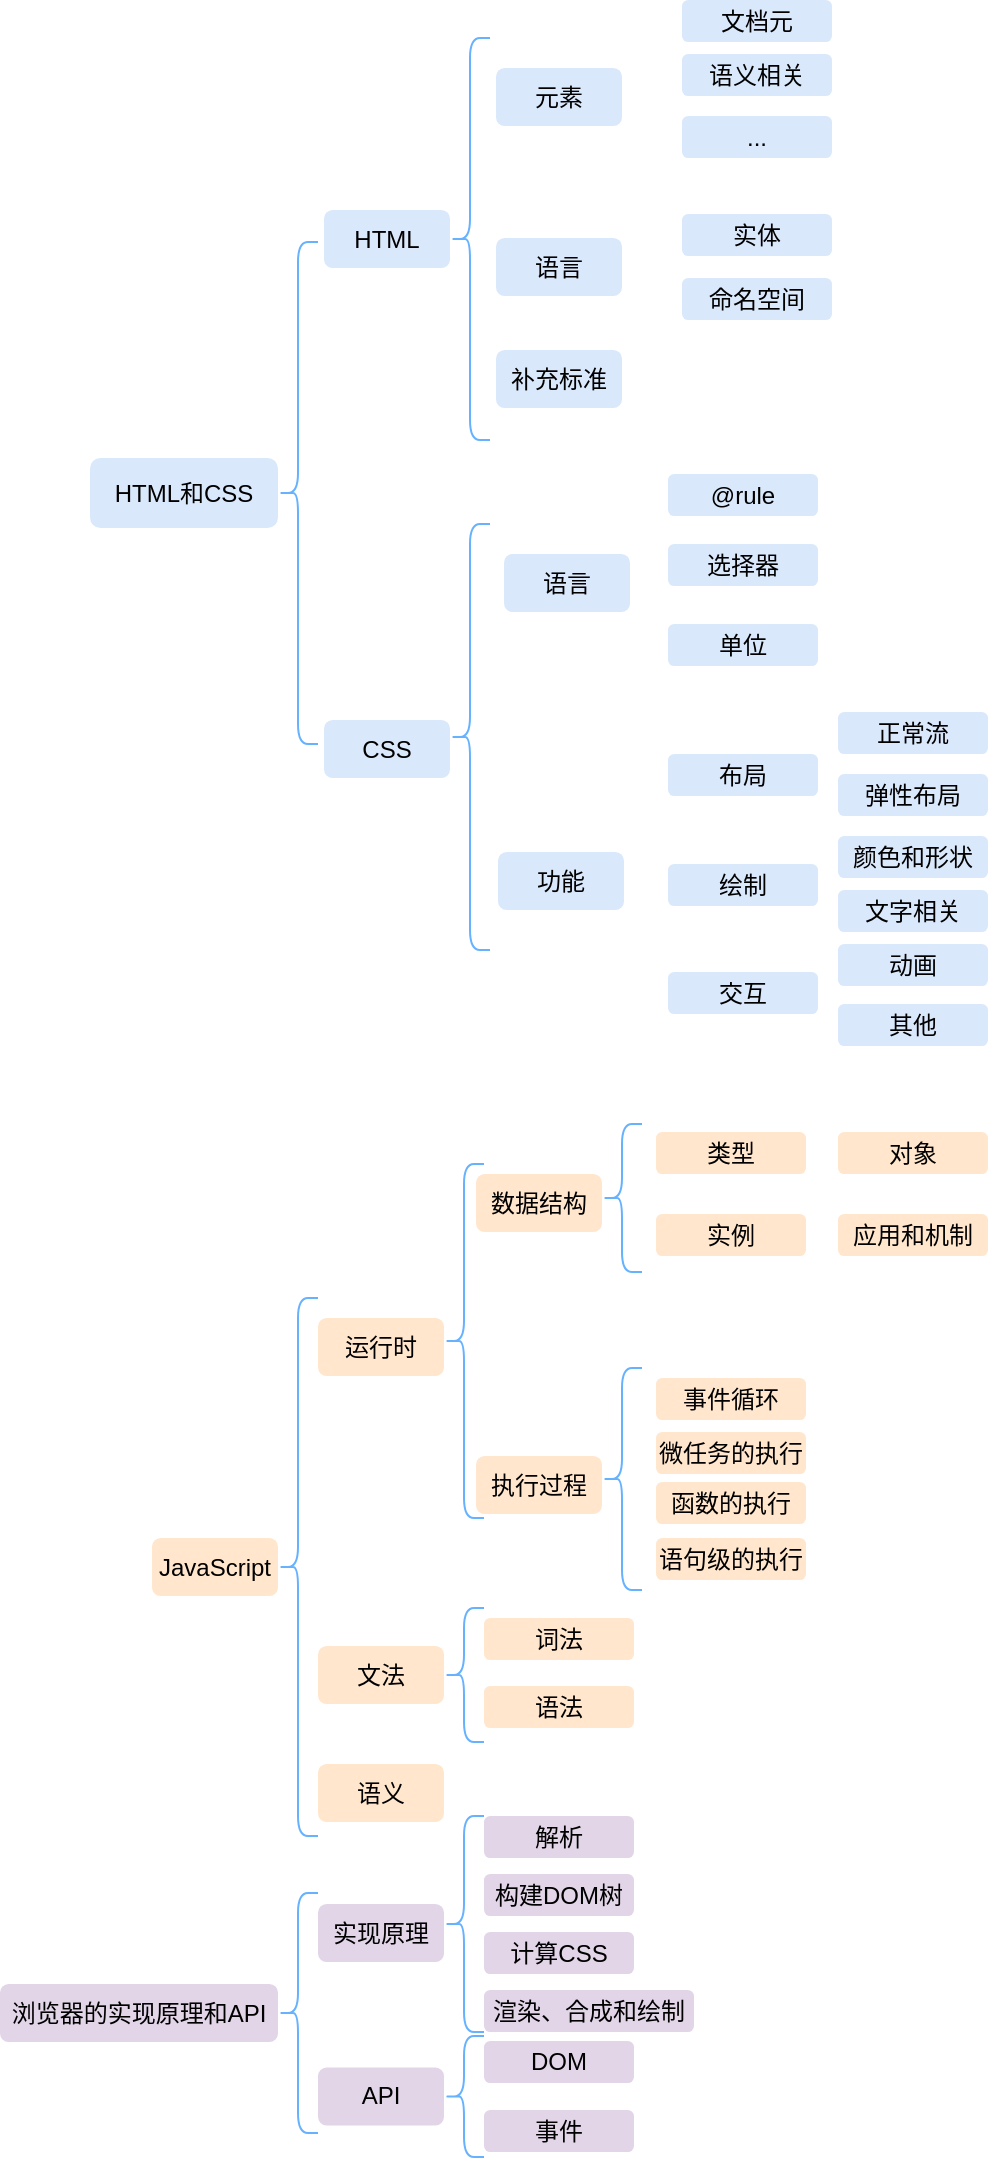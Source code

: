 <mxfile version="18.0.6" type="github">
  <diagram id="xyc1IyeFzHMTDm4qkxz8" name="第 1 页">
    <mxGraphModel dx="1892" dy="1022" grid="0" gridSize="10" guides="1" tooltips="1" connect="1" arrows="1" fold="1" page="1" pageScale="1" pageWidth="827" pageHeight="1169" math="0" shadow="0">
      <root>
        <mxCell id="0" />
        <mxCell id="1" parent="0" />
        <mxCell id="GzDrLVU5yUvBmtlQHxPb-41" value="HTML和CSS" style="rounded=1;whiteSpace=wrap;html=1;strokeWidth=2;fillWeight=4;hachureGap=8;hachureAngle=45;fillColor=#dae8fc;sketch=0;strokeColor=none;" vertex="1" parent="1">
          <mxGeometry x="51" y="265" width="94" height="35" as="geometry" />
        </mxCell>
        <mxCell id="GzDrLVU5yUvBmtlQHxPb-42" value="" style="shape=curlyBracket;whiteSpace=wrap;html=1;rounded=1;sketch=0;strokeColor=#66B2FF;" vertex="1" parent="1">
          <mxGeometry x="145" y="157" width="20" height="251" as="geometry" />
        </mxCell>
        <mxCell id="GzDrLVU5yUvBmtlQHxPb-43" value="HTML" style="rounded=1;whiteSpace=wrap;html=1;strokeWidth=2;fillWeight=4;hachureGap=8;hachureAngle=45;fillColor=#dae8fc;sketch=0;strokeColor=none;" vertex="1" parent="1">
          <mxGeometry x="168" y="141" width="63" height="29" as="geometry" />
        </mxCell>
        <mxCell id="GzDrLVU5yUvBmtlQHxPb-44" value="CSS" style="rounded=1;whiteSpace=wrap;html=1;strokeWidth=2;fillWeight=4;hachureGap=8;hachureAngle=45;fillColor=#dae8fc;sketch=0;strokeColor=none;" vertex="1" parent="1">
          <mxGeometry x="168" y="396" width="63" height="29" as="geometry" />
        </mxCell>
        <mxCell id="GzDrLVU5yUvBmtlQHxPb-45" value="元素" style="rounded=1;whiteSpace=wrap;html=1;strokeWidth=2;fillWeight=4;hachureGap=8;hachureAngle=45;fillColor=#dae8fc;sketch=0;strokeColor=none;" vertex="1" parent="1">
          <mxGeometry x="254" y="70" width="63" height="29" as="geometry" />
        </mxCell>
        <mxCell id="GzDrLVU5yUvBmtlQHxPb-46" value="语言" style="rounded=1;whiteSpace=wrap;html=1;strokeWidth=2;fillWeight=4;hachureGap=8;hachureAngle=45;fillColor=#dae8fc;sketch=0;strokeColor=none;" vertex="1" parent="1">
          <mxGeometry x="254" y="155" width="63" height="29" as="geometry" />
        </mxCell>
        <mxCell id="GzDrLVU5yUvBmtlQHxPb-47" value="补充标准" style="rounded=1;whiteSpace=wrap;html=1;strokeWidth=2;fillWeight=4;hachureGap=8;hachureAngle=45;fillColor=#dae8fc;sketch=0;strokeColor=none;" vertex="1" parent="1">
          <mxGeometry x="254" y="211" width="63" height="29" as="geometry" />
        </mxCell>
        <mxCell id="GzDrLVU5yUvBmtlQHxPb-48" value="文档元" style="rounded=1;whiteSpace=wrap;html=1;strokeWidth=2;fillWeight=4;hachureGap=8;hachureAngle=45;fillColor=#dae8fc;sketch=0;strokeColor=none;" vertex="1" parent="1">
          <mxGeometry x="347" y="36" width="75" height="21" as="geometry" />
        </mxCell>
        <mxCell id="GzDrLVU5yUvBmtlQHxPb-49" value="语义相关" style="rounded=1;whiteSpace=wrap;html=1;strokeWidth=2;fillWeight=4;hachureGap=8;hachureAngle=45;fillColor=#dae8fc;sketch=0;strokeColor=none;" vertex="1" parent="1">
          <mxGeometry x="347" y="63" width="75" height="21" as="geometry" />
        </mxCell>
        <mxCell id="GzDrLVU5yUvBmtlQHxPb-50" value="实体" style="rounded=1;whiteSpace=wrap;html=1;strokeWidth=2;fillWeight=4;hachureGap=8;hachureAngle=45;fillColor=#dae8fc;sketch=0;strokeColor=none;" vertex="1" parent="1">
          <mxGeometry x="347" y="143" width="75" height="21" as="geometry" />
        </mxCell>
        <mxCell id="GzDrLVU5yUvBmtlQHxPb-54" value="..." style="rounded=1;whiteSpace=wrap;html=1;strokeWidth=2;fillWeight=4;hachureGap=8;hachureAngle=45;fillColor=#dae8fc;sketch=0;strokeColor=none;" vertex="1" parent="1">
          <mxGeometry x="347" y="94" width="75" height="21" as="geometry" />
        </mxCell>
        <mxCell id="GzDrLVU5yUvBmtlQHxPb-56" value="命名空间" style="rounded=1;whiteSpace=wrap;html=1;strokeWidth=2;fillWeight=4;hachureGap=8;hachureAngle=45;fillColor=#dae8fc;sketch=0;strokeColor=none;" vertex="1" parent="1">
          <mxGeometry x="347" y="175" width="75" height="21" as="geometry" />
        </mxCell>
        <mxCell id="GzDrLVU5yUvBmtlQHxPb-61" value="" style="shape=curlyBracket;whiteSpace=wrap;html=1;rounded=1;sketch=0;strokeColor=#66B2FF;" vertex="1" parent="1">
          <mxGeometry x="231" y="55" width="20" height="201" as="geometry" />
        </mxCell>
        <mxCell id="GzDrLVU5yUvBmtlQHxPb-62" value="语言" style="rounded=1;whiteSpace=wrap;html=1;strokeWidth=2;fillWeight=4;hachureGap=8;hachureAngle=45;fillColor=#dae8fc;sketch=0;strokeColor=none;" vertex="1" parent="1">
          <mxGeometry x="258" y="313" width="63" height="29" as="geometry" />
        </mxCell>
        <mxCell id="GzDrLVU5yUvBmtlQHxPb-63" value="功能" style="rounded=1;whiteSpace=wrap;html=1;strokeWidth=2;fillWeight=4;hachureGap=8;hachureAngle=45;fillColor=#dae8fc;sketch=0;strokeColor=none;" vertex="1" parent="1">
          <mxGeometry x="255" y="462" width="63" height="29" as="geometry" />
        </mxCell>
        <mxCell id="GzDrLVU5yUvBmtlQHxPb-64" value="@rule" style="rounded=1;whiteSpace=wrap;html=1;strokeWidth=2;fillWeight=4;hachureGap=8;hachureAngle=45;fillColor=#dae8fc;sketch=0;strokeColor=none;" vertex="1" parent="1">
          <mxGeometry x="340" y="273" width="75" height="21" as="geometry" />
        </mxCell>
        <mxCell id="GzDrLVU5yUvBmtlQHxPb-65" value="选择器" style="rounded=1;whiteSpace=wrap;html=1;strokeWidth=2;fillWeight=4;hachureGap=8;hachureAngle=45;fillColor=#dae8fc;sketch=0;strokeColor=none;" vertex="1" parent="1">
          <mxGeometry x="340" y="308" width="75" height="21" as="geometry" />
        </mxCell>
        <mxCell id="GzDrLVU5yUvBmtlQHxPb-66" value="单位" style="rounded=1;whiteSpace=wrap;html=1;strokeWidth=2;fillWeight=4;hachureGap=8;hachureAngle=45;fillColor=#dae8fc;sketch=0;strokeColor=none;" vertex="1" parent="1">
          <mxGeometry x="340" y="348" width="75" height="21" as="geometry" />
        </mxCell>
        <mxCell id="GzDrLVU5yUvBmtlQHxPb-67" value="布局" style="rounded=1;whiteSpace=wrap;html=1;strokeWidth=2;fillWeight=4;hachureGap=8;hachureAngle=45;fillColor=#dae8fc;sketch=0;strokeColor=none;" vertex="1" parent="1">
          <mxGeometry x="340" y="413" width="75" height="21" as="geometry" />
        </mxCell>
        <mxCell id="GzDrLVU5yUvBmtlQHxPb-68" value="绘制" style="rounded=1;whiteSpace=wrap;html=1;strokeWidth=2;fillWeight=4;hachureGap=8;hachureAngle=45;fillColor=#dae8fc;sketch=0;strokeColor=none;" vertex="1" parent="1">
          <mxGeometry x="340" y="468" width="75" height="21" as="geometry" />
        </mxCell>
        <mxCell id="GzDrLVU5yUvBmtlQHxPb-69" value="交互" style="rounded=1;whiteSpace=wrap;html=1;strokeWidth=2;fillWeight=4;hachureGap=8;hachureAngle=45;fillColor=#dae8fc;sketch=0;strokeColor=none;" vertex="1" parent="1">
          <mxGeometry x="340" y="522" width="75" height="21" as="geometry" />
        </mxCell>
        <mxCell id="GzDrLVU5yUvBmtlQHxPb-70" value="正常流" style="rounded=1;whiteSpace=wrap;html=1;strokeWidth=2;fillWeight=4;hachureGap=8;hachureAngle=45;fillColor=#dae8fc;sketch=0;strokeColor=none;" vertex="1" parent="1">
          <mxGeometry x="425" y="392" width="75" height="21" as="geometry" />
        </mxCell>
        <mxCell id="GzDrLVU5yUvBmtlQHxPb-71" value="弹性布局" style="rounded=1;whiteSpace=wrap;html=1;strokeWidth=2;fillWeight=4;hachureGap=8;hachureAngle=45;fillColor=#dae8fc;sketch=0;strokeColor=none;" vertex="1" parent="1">
          <mxGeometry x="425" y="423" width="75" height="21" as="geometry" />
        </mxCell>
        <mxCell id="GzDrLVU5yUvBmtlQHxPb-72" value="颜色和形状" style="rounded=1;whiteSpace=wrap;html=1;strokeWidth=2;fillWeight=4;hachureGap=8;hachureAngle=45;fillColor=#dae8fc;sketch=0;strokeColor=none;" vertex="1" parent="1">
          <mxGeometry x="425" y="454" width="75" height="21" as="geometry" />
        </mxCell>
        <mxCell id="GzDrLVU5yUvBmtlQHxPb-73" value="文字相关" style="rounded=1;whiteSpace=wrap;html=1;strokeWidth=2;fillWeight=4;hachureGap=8;hachureAngle=45;fillColor=#dae8fc;sketch=0;strokeColor=none;" vertex="1" parent="1">
          <mxGeometry x="425" y="481" width="75" height="21" as="geometry" />
        </mxCell>
        <mxCell id="GzDrLVU5yUvBmtlQHxPb-74" value="动画" style="rounded=1;whiteSpace=wrap;html=1;strokeWidth=2;fillWeight=4;hachureGap=8;hachureAngle=45;fillColor=#dae8fc;sketch=0;strokeColor=none;" vertex="1" parent="1">
          <mxGeometry x="425" y="508" width="75" height="21" as="geometry" />
        </mxCell>
        <mxCell id="GzDrLVU5yUvBmtlQHxPb-75" value="其他" style="rounded=1;whiteSpace=wrap;html=1;strokeWidth=2;fillWeight=4;hachureGap=8;hachureAngle=45;fillColor=#dae8fc;sketch=0;strokeColor=none;" vertex="1" parent="1">
          <mxGeometry x="425" y="538" width="75" height="21" as="geometry" />
        </mxCell>
        <mxCell id="GzDrLVU5yUvBmtlQHxPb-76" value="" style="shape=curlyBracket;whiteSpace=wrap;html=1;rounded=1;sketch=0;strokeColor=#66B2FF;" vertex="1" parent="1">
          <mxGeometry x="231" y="298" width="20" height="213" as="geometry" />
        </mxCell>
        <mxCell id="GzDrLVU5yUvBmtlQHxPb-77" value="JavaScript" style="rounded=1;whiteSpace=wrap;html=1;strokeWidth=2;fillWeight=4;hachureGap=8;hachureAngle=45;fillColor=#ffe6cc;sketch=0;strokeColor=none;" vertex="1" parent="1">
          <mxGeometry x="82" y="805" width="63" height="29" as="geometry" />
        </mxCell>
        <mxCell id="GzDrLVU5yUvBmtlQHxPb-78" value="运行时" style="rounded=1;whiteSpace=wrap;html=1;strokeWidth=2;fillWeight=4;hachureGap=8;hachureAngle=45;fillColor=#ffe6cc;sketch=0;strokeColor=none;" vertex="1" parent="1">
          <mxGeometry x="165" y="695" width="63" height="29" as="geometry" />
        </mxCell>
        <mxCell id="GzDrLVU5yUvBmtlQHxPb-79" value="文法" style="rounded=1;whiteSpace=wrap;html=1;strokeWidth=2;fillWeight=4;hachureGap=8;hachureAngle=45;fillColor=#ffe6cc;sketch=0;strokeColor=none;" vertex="1" parent="1">
          <mxGeometry x="165" y="859" width="63" height="29" as="geometry" />
        </mxCell>
        <mxCell id="GzDrLVU5yUvBmtlQHxPb-80" value="语义" style="rounded=1;whiteSpace=wrap;html=1;strokeWidth=2;fillWeight=4;hachureGap=8;hachureAngle=45;fillColor=#ffe6cc;sketch=0;strokeColor=none;" vertex="1" parent="1">
          <mxGeometry x="165" y="918" width="63" height="29" as="geometry" />
        </mxCell>
        <mxCell id="GzDrLVU5yUvBmtlQHxPb-82" value="词法" style="rounded=1;whiteSpace=wrap;html=1;strokeWidth=2;fillWeight=4;hachureGap=8;hachureAngle=45;fillColor=#ffe6cc;sketch=0;strokeColor=none;" vertex="1" parent="1">
          <mxGeometry x="248" y="845" width="75" height="21" as="geometry" />
        </mxCell>
        <mxCell id="GzDrLVU5yUvBmtlQHxPb-83" value="语法" style="rounded=1;whiteSpace=wrap;html=1;strokeWidth=2;fillWeight=4;hachureGap=8;hachureAngle=45;fillColor=#ffe6cc;sketch=0;strokeColor=none;" vertex="1" parent="1">
          <mxGeometry x="248" y="879" width="75" height="21" as="geometry" />
        </mxCell>
        <mxCell id="GzDrLVU5yUvBmtlQHxPb-84" value="数据结构" style="rounded=1;whiteSpace=wrap;html=1;strokeWidth=2;fillWeight=4;hachureGap=8;hachureAngle=45;fillColor=#ffe6cc;sketch=0;strokeColor=none;" vertex="1" parent="1">
          <mxGeometry x="244" y="623" width="63" height="29" as="geometry" />
        </mxCell>
        <mxCell id="GzDrLVU5yUvBmtlQHxPb-85" value="执行过程" style="rounded=1;whiteSpace=wrap;html=1;strokeWidth=2;fillWeight=4;hachureGap=8;hachureAngle=45;fillColor=#ffe6cc;sketch=0;strokeColor=none;" vertex="1" parent="1">
          <mxGeometry x="244" y="764" width="63" height="29" as="geometry" />
        </mxCell>
        <mxCell id="GzDrLVU5yUvBmtlQHxPb-92" value="对象" style="rounded=1;whiteSpace=wrap;html=1;strokeWidth=2;fillWeight=4;hachureGap=8;hachureAngle=45;fillColor=#ffe6cc;sketch=0;strokeColor=none;" vertex="1" parent="1">
          <mxGeometry x="425" y="602" width="75" height="21" as="geometry" />
        </mxCell>
        <mxCell id="GzDrLVU5yUvBmtlQHxPb-93" value="应用和机制" style="rounded=1;whiteSpace=wrap;html=1;strokeWidth=2;fillWeight=4;hachureGap=8;hachureAngle=45;fillColor=#ffe6cc;sketch=0;strokeColor=none;" vertex="1" parent="1">
          <mxGeometry x="425" y="643" width="75" height="21" as="geometry" />
        </mxCell>
        <mxCell id="GzDrLVU5yUvBmtlQHxPb-94" value="事件循环" style="rounded=1;whiteSpace=wrap;html=1;strokeWidth=2;fillWeight=4;hachureGap=8;hachureAngle=45;fillColor=#ffe6cc;sketch=0;strokeColor=none;" vertex="1" parent="1">
          <mxGeometry x="334" y="725" width="75" height="21" as="geometry" />
        </mxCell>
        <mxCell id="GzDrLVU5yUvBmtlQHxPb-95" value="微任务的执行" style="rounded=1;whiteSpace=wrap;html=1;strokeWidth=2;fillWeight=4;hachureGap=8;hachureAngle=45;fillColor=#ffe6cc;sketch=0;strokeColor=none;" vertex="1" parent="1">
          <mxGeometry x="334" y="752" width="75" height="21" as="geometry" />
        </mxCell>
        <mxCell id="GzDrLVU5yUvBmtlQHxPb-96" value="函数的执行" style="rounded=1;whiteSpace=wrap;html=1;strokeWidth=2;fillWeight=4;hachureGap=8;hachureAngle=45;fillColor=#ffe6cc;sketch=0;strokeColor=none;" vertex="1" parent="1">
          <mxGeometry x="334" y="777" width="75" height="21" as="geometry" />
        </mxCell>
        <mxCell id="GzDrLVU5yUvBmtlQHxPb-97" value="语句级的执行" style="rounded=1;whiteSpace=wrap;html=1;strokeWidth=2;fillWeight=4;hachureGap=8;hachureAngle=45;fillColor=#ffe6cc;sketch=0;strokeColor=none;" vertex="1" parent="1">
          <mxGeometry x="334" y="805" width="75" height="21" as="geometry" />
        </mxCell>
        <mxCell id="GzDrLVU5yUvBmtlQHxPb-98" value="" style="shape=curlyBracket;whiteSpace=wrap;html=1;rounded=1;sketch=0;strokeColor=#66B2FF;" vertex="1" parent="1">
          <mxGeometry x="145" y="685" width="20" height="269" as="geometry" />
        </mxCell>
        <mxCell id="GzDrLVU5yUvBmtlQHxPb-101" value="" style="shape=curlyBracket;whiteSpace=wrap;html=1;rounded=1;sketch=0;strokeColor=#66B2FF;" vertex="1" parent="1">
          <mxGeometry x="228" y="618" width="20" height="177" as="geometry" />
        </mxCell>
        <mxCell id="GzDrLVU5yUvBmtlQHxPb-102" value="" style="shape=curlyBracket;whiteSpace=wrap;html=1;rounded=1;sketch=0;strokeColor=#66B2FF;" vertex="1" parent="1">
          <mxGeometry x="307" y="598" width="20" height="74" as="geometry" />
        </mxCell>
        <mxCell id="GzDrLVU5yUvBmtlQHxPb-103" value="" style="shape=curlyBracket;whiteSpace=wrap;html=1;rounded=1;sketch=0;strokeColor=#66B2FF;" vertex="1" parent="1">
          <mxGeometry x="307" y="720" width="20" height="111" as="geometry" />
        </mxCell>
        <mxCell id="GzDrLVU5yUvBmtlQHxPb-104" value="类型" style="rounded=1;whiteSpace=wrap;html=1;strokeWidth=2;fillWeight=4;hachureGap=8;hachureAngle=45;fillColor=#ffe6cc;sketch=0;strokeColor=none;" vertex="1" parent="1">
          <mxGeometry x="334" y="602" width="75" height="21" as="geometry" />
        </mxCell>
        <mxCell id="GzDrLVU5yUvBmtlQHxPb-105" value="实例" style="rounded=1;whiteSpace=wrap;html=1;strokeWidth=2;fillWeight=4;hachureGap=8;hachureAngle=45;fillColor=#ffe6cc;sketch=0;strokeColor=none;" vertex="1" parent="1">
          <mxGeometry x="334" y="643" width="75" height="21" as="geometry" />
        </mxCell>
        <mxCell id="GzDrLVU5yUvBmtlQHxPb-106" value="浏览器的实现原理和API" style="rounded=1;whiteSpace=wrap;html=1;strokeWidth=2;fillWeight=4;hachureGap=8;hachureAngle=45;fillColor=#e1d5e7;sketch=0;strokeColor=none;" vertex="1" parent="1">
          <mxGeometry x="6" y="1028" width="139" height="29" as="geometry" />
        </mxCell>
        <mxCell id="GzDrLVU5yUvBmtlQHxPb-107" value="" style="shape=curlyBracket;whiteSpace=wrap;html=1;rounded=1;sketch=0;strokeColor=#66B2FF;" vertex="1" parent="1">
          <mxGeometry x="145" y="982.5" width="20" height="120" as="geometry" />
        </mxCell>
        <mxCell id="GzDrLVU5yUvBmtlQHxPb-108" value="实现原理" style="rounded=1;whiteSpace=wrap;html=1;strokeWidth=2;fillWeight=4;hachureGap=8;hachureAngle=45;fillColor=#e1d5e7;sketch=0;strokeColor=none;" vertex="1" parent="1">
          <mxGeometry x="165" y="988" width="63" height="29" as="geometry" />
        </mxCell>
        <mxCell id="GzDrLVU5yUvBmtlQHxPb-109" value="API" style="rounded=1;whiteSpace=wrap;html=1;strokeWidth=2;fillWeight=4;hachureGap=8;hachureAngle=45;fillColor=#e1d5e7;sketch=0;strokeColor=none;" vertex="1" parent="1">
          <mxGeometry x="165" y="1069.75" width="63" height="29" as="geometry" />
        </mxCell>
        <mxCell id="GzDrLVU5yUvBmtlQHxPb-111" value="解析" style="rounded=1;whiteSpace=wrap;html=1;strokeWidth=2;fillWeight=4;hachureGap=8;hachureAngle=45;fillColor=#e1d5e7;sketch=0;strokeColor=none;" vertex="1" parent="1">
          <mxGeometry x="248" y="944" width="75" height="21" as="geometry" />
        </mxCell>
        <mxCell id="GzDrLVU5yUvBmtlQHxPb-112" value="构建DOM树" style="rounded=1;whiteSpace=wrap;html=1;strokeWidth=2;fillWeight=4;hachureGap=8;hachureAngle=45;fillColor=#e1d5e7;sketch=0;strokeColor=none;" vertex="1" parent="1">
          <mxGeometry x="248" y="973" width="75" height="21" as="geometry" />
        </mxCell>
        <mxCell id="GzDrLVU5yUvBmtlQHxPb-113" value="计算CSS" style="rounded=1;whiteSpace=wrap;html=1;strokeWidth=2;fillWeight=4;hachureGap=8;hachureAngle=45;fillColor=#e1d5e7;sketch=0;strokeColor=none;" vertex="1" parent="1">
          <mxGeometry x="248" y="1002" width="75" height="21" as="geometry" />
        </mxCell>
        <mxCell id="GzDrLVU5yUvBmtlQHxPb-114" value="渲染、合成和绘制" style="rounded=1;whiteSpace=wrap;html=1;strokeWidth=2;fillWeight=4;hachureGap=8;hachureAngle=45;fillColor=#e1d5e7;sketch=0;strokeColor=none;" vertex="1" parent="1">
          <mxGeometry x="248" y="1031" width="105" height="21" as="geometry" />
        </mxCell>
        <mxCell id="GzDrLVU5yUvBmtlQHxPb-115" value="DOM" style="rounded=1;whiteSpace=wrap;html=1;strokeWidth=2;fillWeight=4;hachureGap=8;hachureAngle=45;fillColor=#e1d5e7;sketch=0;strokeColor=none;" vertex="1" parent="1">
          <mxGeometry x="248" y="1056.5" width="75" height="21" as="geometry" />
        </mxCell>
        <mxCell id="GzDrLVU5yUvBmtlQHxPb-116" value="事件" style="rounded=1;whiteSpace=wrap;html=1;strokeWidth=2;fillWeight=4;hachureGap=8;hachureAngle=45;fillColor=#e1d5e7;sketch=0;strokeColor=none;" vertex="1" parent="1">
          <mxGeometry x="248" y="1091" width="75" height="21" as="geometry" />
        </mxCell>
        <mxCell id="GzDrLVU5yUvBmtlQHxPb-117" value="" style="shape=curlyBracket;whiteSpace=wrap;html=1;rounded=1;sketch=0;strokeColor=#66B2FF;" vertex="1" parent="1">
          <mxGeometry x="228" y="944" width="20" height="108" as="geometry" />
        </mxCell>
        <mxCell id="GzDrLVU5yUvBmtlQHxPb-118" value="" style="shape=curlyBracket;whiteSpace=wrap;html=1;rounded=1;sketch=0;strokeColor=#66B2FF;" vertex="1" parent="1">
          <mxGeometry x="228" y="1054" width="20" height="60.5" as="geometry" />
        </mxCell>
        <mxCell id="GzDrLVU5yUvBmtlQHxPb-119" value="" style="shape=curlyBracket;whiteSpace=wrap;html=1;rounded=1;sketch=0;strokeColor=#66B2FF;" vertex="1" parent="1">
          <mxGeometry x="228" y="840" width="20" height="67" as="geometry" />
        </mxCell>
      </root>
    </mxGraphModel>
  </diagram>
</mxfile>
